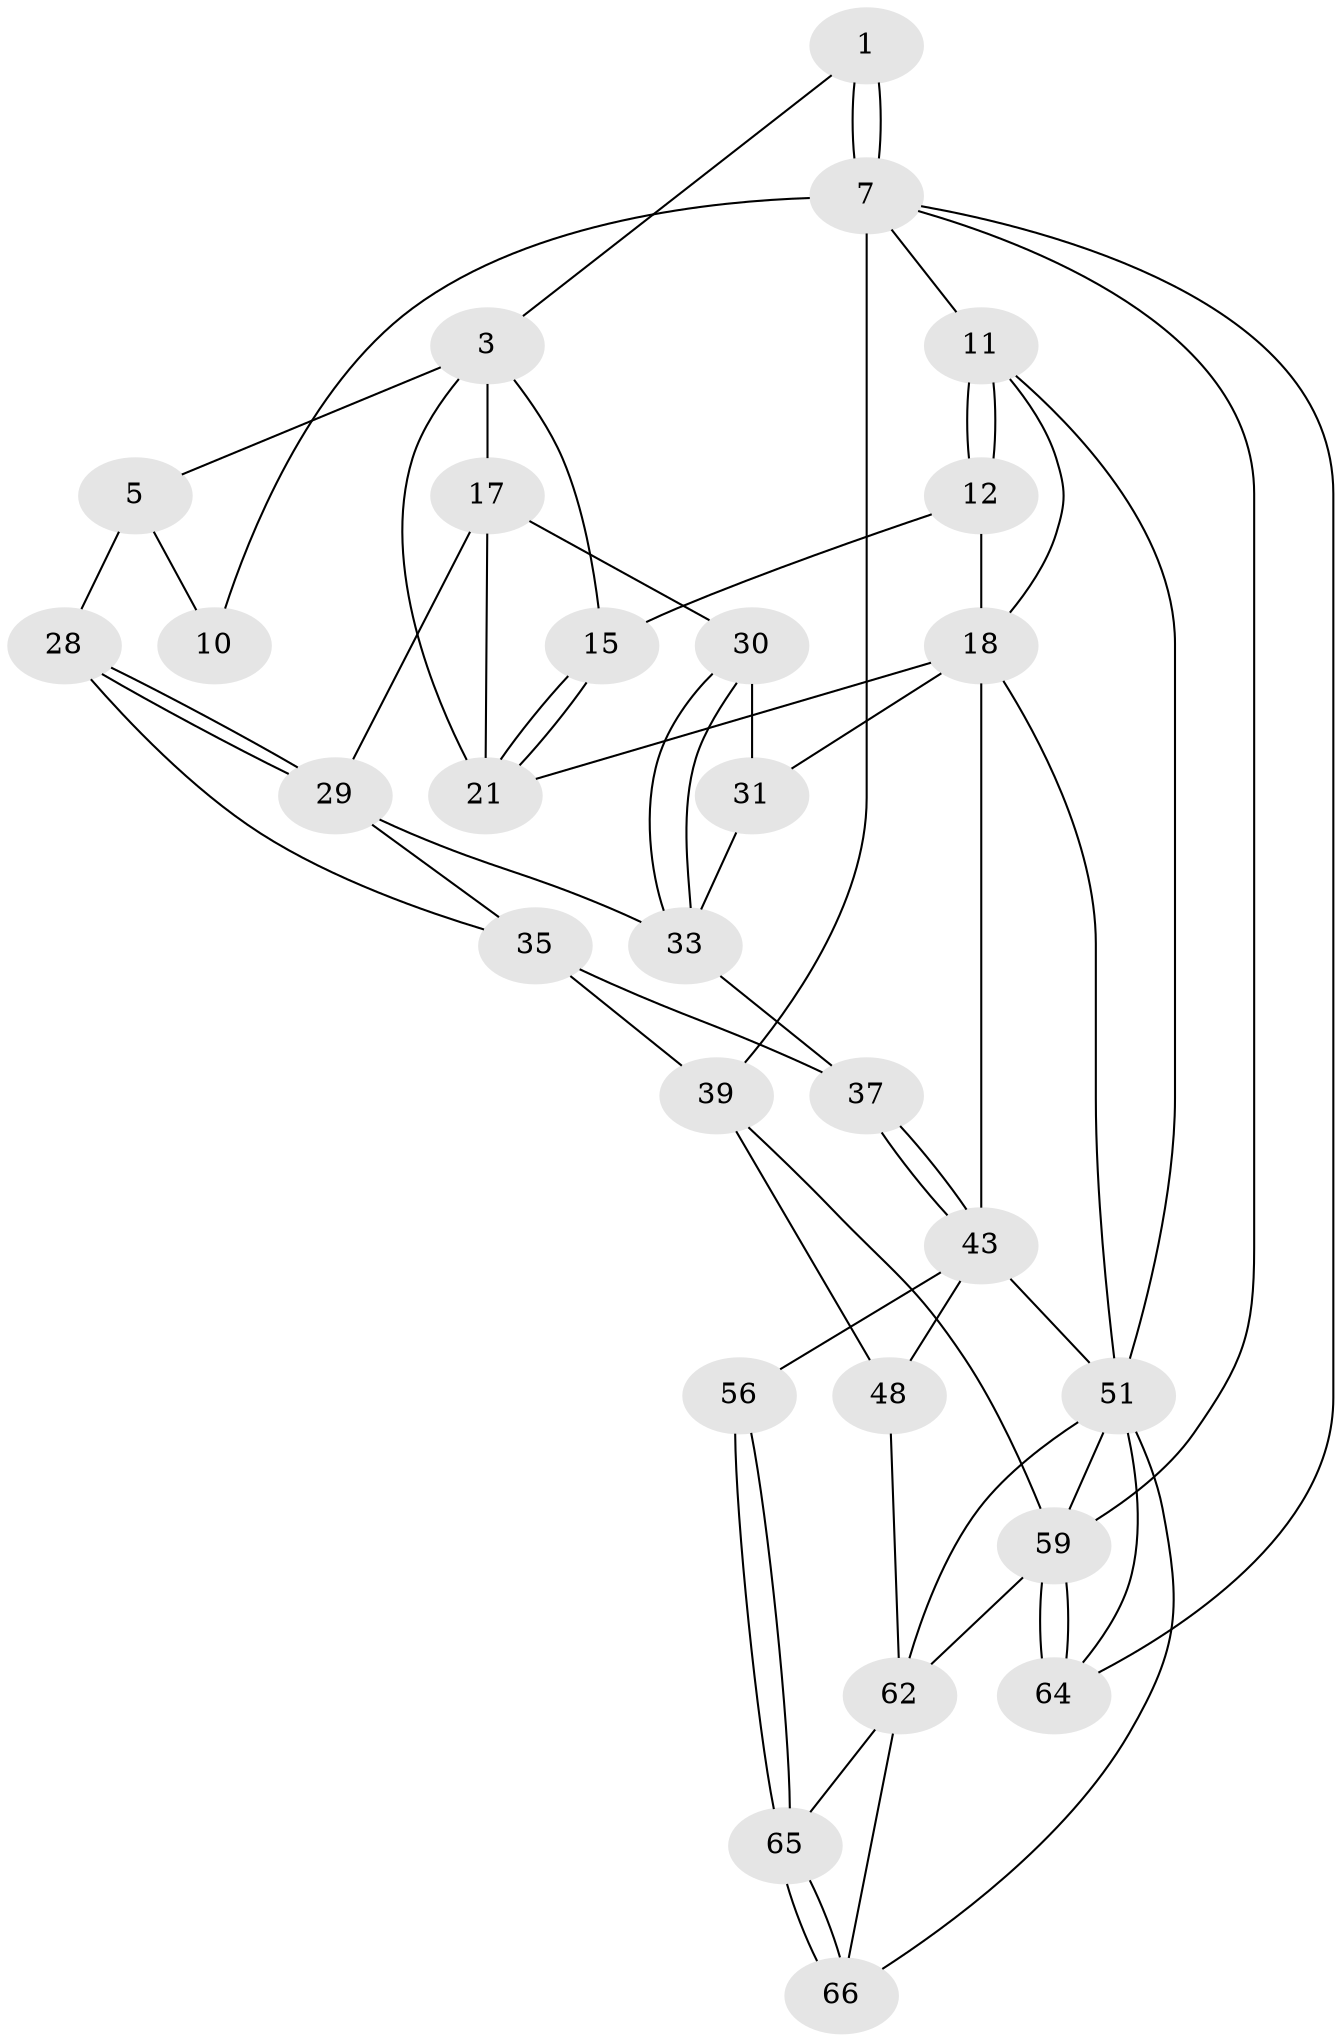 // original degree distribution, {4: 0.2535211267605634, 5: 0.5070422535211268, 6: 0.2112676056338028, 3: 0.028169014084507043}
// Generated by graph-tools (version 1.1) at 2025/21/03/04/25 18:21:18]
// undirected, 28 vertices, 62 edges
graph export_dot {
graph [start="1"]
  node [color=gray90,style=filled];
  1 [pos="+0.8576277843396031+0",super="+2"];
  3 [pos="+0.5718338007970284+0",super="+4+13"];
  5 [pos="+0.6713235650410798+0.1451382305164555",super="+6+27"];
  7 [pos="+1+0",super="+8"];
  10 [pos="+0.8055243046271529+0.24583340085220565"];
  11 [pos="+0+0"];
  12 [pos="+0.42667175961353393+0",super="+16"];
  15 [pos="+0.4213333781812458+0.050023583127809974"];
  17 [pos="+0.5906015170496489+0.14323754188411425",super="+24"];
  18 [pos="+0+0.21240840733359911",super="+19+46"];
  21 [pos="+0.3908271172013164+0.14548592229107207",super="+23+22"];
  28 [pos="+0.7576779185174155+0.2740496034730456"];
  29 [pos="+0.5033378832412537+0.2816502979939429",super="+32"];
  30 [pos="+0.3707596658669449+0.32365369053709675"];
  31 [pos="+0.32925697839882795+0.3264593349622546"];
  33 [pos="+0.4795462171667457+0.35884315905780023",super="+34"];
  35 [pos="+0.5379409944951823+0.41267730127252594",super="+36+38"];
  37 [pos="+0.37119358712001777+0.47159085856514327"];
  39 [pos="+0.7781992499734892+0.6064260459398216",super="+40"];
  43 [pos="+0.2945237951149963+0.5381925442431823",super="+49+44"];
  48 [pos="+0.5295865423524763+0.7314846669957945"];
  51 [pos="+0+0.9359221576410722",super="+52"];
  56 [pos="+0.20971255009309836+0.7485438944049472",super="+57"];
  59 [pos="+1+0.7234130549677251",super="+60"];
  62 [pos="+0.5746998039943234+0.9122761958645138",super="+63"];
  64 [pos="+1+0.7819882843773449"];
  65 [pos="+0.22132216707474192+0.780076271594052"];
  66 [pos="+0.1938060658863569+0.9686857031597784"];
  1 -- 7;
  1 -- 7;
  1 -- 3;
  3 -- 17 [weight=2];
  3 -- 5;
  3 -- 15;
  3 -- 21;
  5 -- 10 [weight=2];
  5 -- 28;
  7 -- 11;
  7 -- 64;
  7 -- 10;
  7 -- 59;
  7 -- 39 [weight=2];
  11 -- 12;
  11 -- 12;
  11 -- 18;
  11 -- 51;
  12 -- 15;
  12 -- 18;
  15 -- 21;
  15 -- 21;
  17 -- 29;
  17 -- 30;
  17 -- 21 [weight=2];
  18 -- 31;
  18 -- 51;
  18 -- 43 [weight=3];
  18 -- 21;
  28 -- 29;
  28 -- 29;
  28 -- 35;
  29 -- 33;
  29 -- 35;
  30 -- 31;
  30 -- 33;
  30 -- 33;
  31 -- 33;
  33 -- 37;
  35 -- 37;
  35 -- 39 [weight=2];
  37 -- 43;
  37 -- 43;
  39 -- 48;
  39 -- 59;
  43 -- 48;
  43 -- 56 [weight=3];
  43 -- 51;
  48 -- 62;
  51 -- 64;
  51 -- 66;
  51 -- 62;
  51 -- 59;
  56 -- 65;
  56 -- 65;
  59 -- 64 [weight=2];
  59 -- 64;
  59 -- 62;
  62 -- 65;
  62 -- 66;
  65 -- 66;
  65 -- 66;
}

